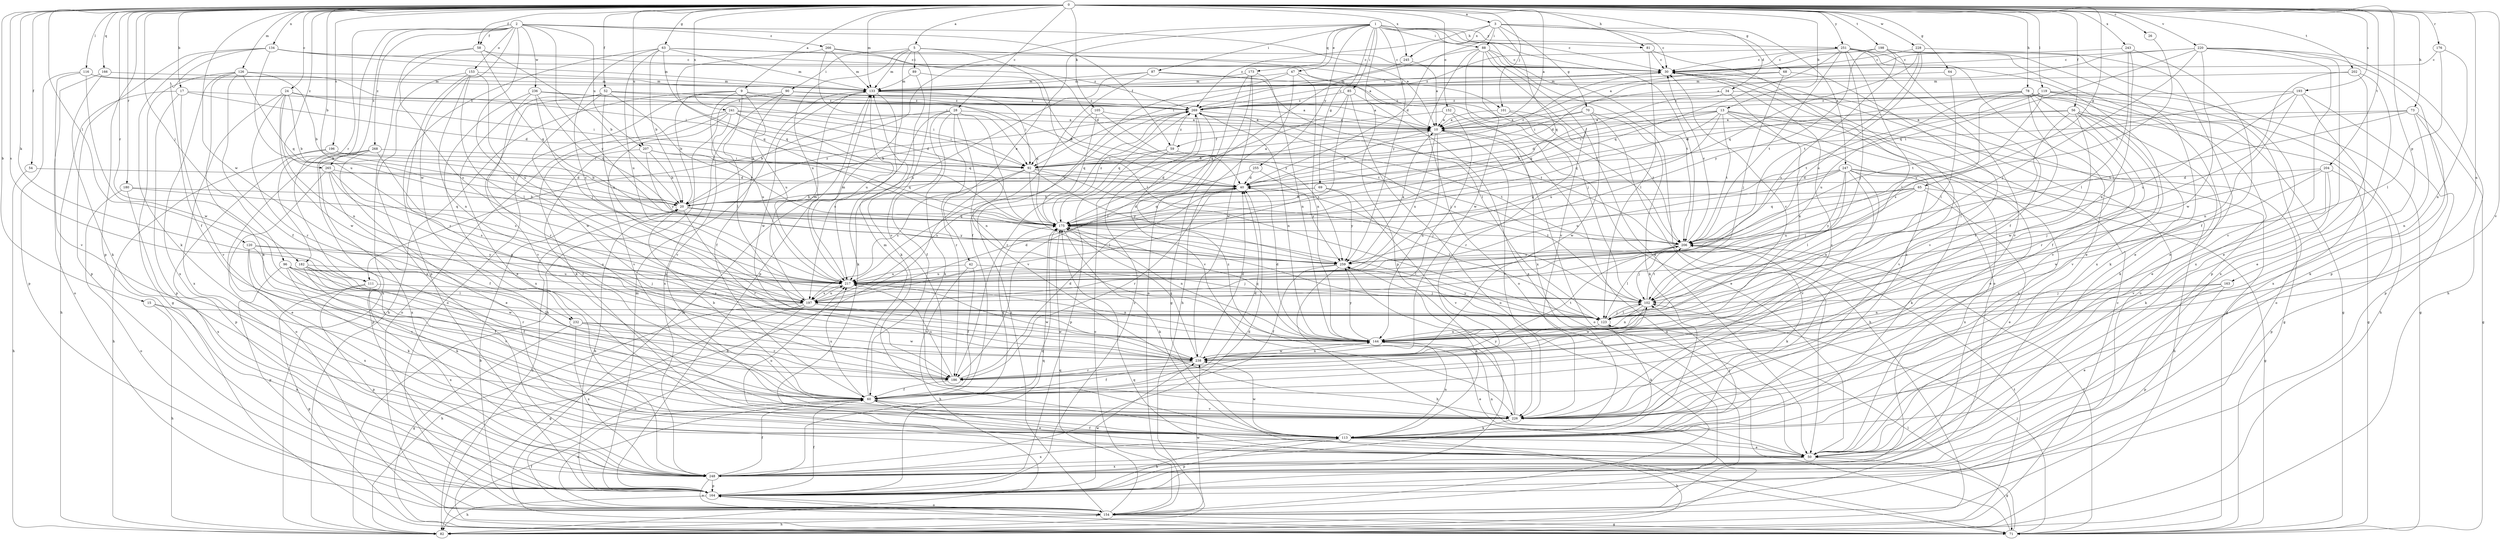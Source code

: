 strict digraph  {
0;
1;
2;
3;
5;
9;
10;
13;
15;
17;
20;
24;
26;
28;
30;
34;
40;
42;
47;
50;
52;
54;
56;
58;
59;
60;
63;
64;
65;
68;
69;
70;
71;
73;
78;
81;
82;
85;
87;
88;
89;
90;
92;
96;
101;
102;
105;
111;
113;
116;
119;
120;
123;
126;
133;
134;
144;
152;
153;
154;
163;
164;
166;
173;
175;
176;
180;
182;
186;
193;
196;
197;
198;
202;
204;
206;
207;
217;
220;
226;
228;
232;
236;
238;
241;
243;
245;
247;
248;
251;
255;
259;
265;
266;
268;
269;
0 -> 3  [label=a];
0 -> 5  [label=a];
0 -> 9  [label=a];
0 -> 10  [label=a];
0 -> 13  [label=b];
0 -> 15  [label=b];
0 -> 17  [label=b];
0 -> 20  [label=b];
0 -> 24  [label=c];
0 -> 26  [label=c];
0 -> 28  [label=c];
0 -> 52  [label=f];
0 -> 54  [label=f];
0 -> 56  [label=f];
0 -> 58  [label=f];
0 -> 63  [label=g];
0 -> 64  [label=g];
0 -> 65  [label=g];
0 -> 68  [label=g];
0 -> 73  [label=h];
0 -> 78  [label=h];
0 -> 81  [label=h];
0 -> 96  [label=j];
0 -> 101  [label=j];
0 -> 105  [label=k];
0 -> 111  [label=k];
0 -> 116  [label=l];
0 -> 119  [label=l];
0 -> 120  [label=l];
0 -> 126  [label=m];
0 -> 133  [label=m];
0 -> 134  [label=n];
0 -> 144  [label=n];
0 -> 152  [label=o];
0 -> 163  [label=p];
0 -> 164  [label=p];
0 -> 166  [label=q];
0 -> 176  [label=r];
0 -> 180  [label=r];
0 -> 182  [label=r];
0 -> 193  [label=s];
0 -> 196  [label=s];
0 -> 197  [label=s];
0 -> 198  [label=t];
0 -> 202  [label=t];
0 -> 204  [label=t];
0 -> 207  [label=u];
0 -> 220  [label=v];
0 -> 226  [label=v];
0 -> 228  [label=w];
0 -> 232  [label=w];
0 -> 241  [label=x];
0 -> 243  [label=x];
0 -> 245  [label=x];
0 -> 251  [label=y];
0 -> 265  [label=z];
1 -> 30  [label=c];
1 -> 42  [label=e];
1 -> 47  [label=e];
1 -> 50  [label=e];
1 -> 69  [label=g];
1 -> 81  [label=h];
1 -> 85  [label=i];
1 -> 87  [label=i];
1 -> 88  [label=i];
1 -> 111  [label=k];
1 -> 164  [label=p];
1 -> 173  [label=q];
1 -> 206  [label=t];
1 -> 251  [label=y];
1 -> 255  [label=y];
1 -> 259  [label=y];
2 -> 10  [label=a];
2 -> 58  [label=f];
2 -> 59  [label=f];
2 -> 111  [label=k];
2 -> 123  [label=l];
2 -> 153  [label=o];
2 -> 182  [label=r];
2 -> 207  [label=u];
2 -> 232  [label=w];
2 -> 236  [label=w];
2 -> 259  [label=y];
2 -> 265  [label=z];
2 -> 266  [label=z];
2 -> 268  [label=z];
3 -> 30  [label=c];
3 -> 34  [label=d];
3 -> 40  [label=d];
3 -> 70  [label=g];
3 -> 88  [label=i];
3 -> 175  [label=q];
3 -> 245  [label=x];
3 -> 247  [label=x];
3 -> 269  [label=z];
5 -> 89  [label=i];
5 -> 90  [label=i];
5 -> 101  [label=j];
5 -> 123  [label=l];
5 -> 133  [label=m];
5 -> 164  [label=p];
5 -> 217  [label=u];
5 -> 226  [label=v];
9 -> 20  [label=b];
9 -> 82  [label=h];
9 -> 123  [label=l];
9 -> 154  [label=o];
9 -> 175  [label=q];
9 -> 217  [label=u];
9 -> 226  [label=v];
9 -> 269  [label=z];
10 -> 40  [label=d];
10 -> 59  [label=f];
10 -> 144  [label=n];
10 -> 154  [label=o];
10 -> 217  [label=u];
10 -> 226  [label=v];
13 -> 10  [label=a];
13 -> 20  [label=b];
13 -> 40  [label=d];
13 -> 50  [label=e];
13 -> 71  [label=g];
13 -> 175  [label=q];
13 -> 206  [label=t];
13 -> 217  [label=u];
13 -> 226  [label=v];
13 -> 248  [label=x];
15 -> 82  [label=h];
15 -> 123  [label=l];
15 -> 248  [label=x];
17 -> 40  [label=d];
17 -> 82  [label=h];
17 -> 164  [label=p];
17 -> 226  [label=v];
17 -> 269  [label=z];
20 -> 175  [label=q];
20 -> 186  [label=r];
20 -> 259  [label=y];
20 -> 269  [label=z];
24 -> 20  [label=b];
24 -> 92  [label=i];
24 -> 144  [label=n];
24 -> 186  [label=r];
24 -> 238  [label=w];
24 -> 248  [label=x];
24 -> 269  [label=z];
26 -> 206  [label=t];
28 -> 10  [label=a];
28 -> 20  [label=b];
28 -> 60  [label=f];
28 -> 113  [label=k];
28 -> 144  [label=n];
28 -> 186  [label=r];
28 -> 197  [label=s];
28 -> 226  [label=v];
30 -> 133  [label=m];
30 -> 154  [label=o];
34 -> 71  [label=g];
34 -> 144  [label=n];
34 -> 175  [label=q];
34 -> 269  [label=z];
40 -> 20  [label=b];
40 -> 123  [label=l];
40 -> 186  [label=r];
42 -> 60  [label=f];
42 -> 82  [label=h];
42 -> 102  [label=j];
42 -> 217  [label=u];
47 -> 82  [label=h];
47 -> 133  [label=m];
47 -> 144  [label=n];
47 -> 206  [label=t];
47 -> 217  [label=u];
50 -> 60  [label=f];
50 -> 71  [label=g];
50 -> 144  [label=n];
50 -> 248  [label=x];
52 -> 10  [label=a];
52 -> 40  [label=d];
52 -> 217  [label=u];
52 -> 226  [label=v];
52 -> 238  [label=w];
52 -> 248  [label=x];
52 -> 259  [label=y];
52 -> 269  [label=z];
54 -> 40  [label=d];
54 -> 82  [label=h];
56 -> 10  [label=a];
56 -> 71  [label=g];
56 -> 92  [label=i];
56 -> 113  [label=k];
56 -> 123  [label=l];
56 -> 186  [label=r];
56 -> 226  [label=v];
56 -> 238  [label=w];
58 -> 20  [label=b];
58 -> 30  [label=c];
58 -> 82  [label=h];
58 -> 175  [label=q];
58 -> 197  [label=s];
59 -> 92  [label=i];
59 -> 154  [label=o];
59 -> 164  [label=p];
59 -> 206  [label=t];
59 -> 269  [label=z];
60 -> 20  [label=b];
60 -> 40  [label=d];
60 -> 50  [label=e];
60 -> 133  [label=m];
60 -> 154  [label=o];
60 -> 175  [label=q];
60 -> 217  [label=u];
60 -> 226  [label=v];
63 -> 20  [label=b];
63 -> 30  [label=c];
63 -> 133  [label=m];
63 -> 164  [label=p];
63 -> 175  [label=q];
63 -> 197  [label=s];
63 -> 217  [label=u];
63 -> 269  [label=z];
64 -> 123  [label=l];
64 -> 133  [label=m];
65 -> 20  [label=b];
65 -> 50  [label=e];
65 -> 71  [label=g];
65 -> 175  [label=q];
65 -> 217  [label=u];
65 -> 259  [label=y];
68 -> 40  [label=d];
68 -> 102  [label=j];
68 -> 133  [label=m];
68 -> 226  [label=v];
69 -> 20  [label=b];
69 -> 175  [label=q];
69 -> 226  [label=v];
69 -> 259  [label=y];
70 -> 10  [label=a];
70 -> 20  [label=b];
70 -> 82  [label=h];
70 -> 113  [label=k];
70 -> 238  [label=w];
71 -> 10  [label=a];
71 -> 20  [label=b];
71 -> 102  [label=j];
71 -> 123  [label=l];
71 -> 133  [label=m];
71 -> 164  [label=p];
71 -> 175  [label=q];
71 -> 206  [label=t];
73 -> 10  [label=a];
73 -> 71  [label=g];
73 -> 92  [label=i];
73 -> 113  [label=k];
73 -> 144  [label=n];
73 -> 206  [label=t];
78 -> 50  [label=e];
78 -> 60  [label=f];
78 -> 71  [label=g];
78 -> 92  [label=i];
78 -> 113  [label=k];
78 -> 186  [label=r];
78 -> 197  [label=s];
78 -> 217  [label=u];
78 -> 226  [label=v];
78 -> 269  [label=z];
81 -> 30  [label=c];
81 -> 123  [label=l];
81 -> 154  [label=o];
82 -> 30  [label=c];
82 -> 60  [label=f];
82 -> 206  [label=t];
85 -> 50  [label=e];
85 -> 154  [label=o];
85 -> 175  [label=q];
85 -> 197  [label=s];
85 -> 269  [label=z];
87 -> 60  [label=f];
87 -> 102  [label=j];
87 -> 123  [label=l];
87 -> 133  [label=m];
87 -> 217  [label=u];
88 -> 30  [label=c];
88 -> 50  [label=e];
88 -> 92  [label=i];
88 -> 154  [label=o];
88 -> 206  [label=t];
88 -> 226  [label=v];
88 -> 238  [label=w];
88 -> 248  [label=x];
89 -> 113  [label=k];
89 -> 133  [label=m];
89 -> 259  [label=y];
90 -> 10  [label=a];
90 -> 60  [label=f];
90 -> 82  [label=h];
90 -> 248  [label=x];
90 -> 269  [label=z];
92 -> 10  [label=a];
92 -> 30  [label=c];
92 -> 40  [label=d];
92 -> 82  [label=h];
92 -> 102  [label=j];
92 -> 123  [label=l];
92 -> 197  [label=s];
92 -> 259  [label=y];
96 -> 60  [label=f];
96 -> 102  [label=j];
96 -> 113  [label=k];
96 -> 123  [label=l];
96 -> 164  [label=p];
96 -> 186  [label=r];
96 -> 217  [label=u];
101 -> 10  [label=a];
101 -> 186  [label=r];
101 -> 206  [label=t];
102 -> 123  [label=l];
102 -> 144  [label=n];
102 -> 206  [label=t];
102 -> 238  [label=w];
105 -> 10  [label=a];
105 -> 92  [label=i];
105 -> 175  [label=q];
105 -> 206  [label=t];
111 -> 71  [label=g];
111 -> 164  [label=p];
111 -> 197  [label=s];
111 -> 248  [label=x];
113 -> 30  [label=c];
113 -> 50  [label=e];
113 -> 82  [label=h];
113 -> 102  [label=j];
113 -> 144  [label=n];
113 -> 164  [label=p];
113 -> 217  [label=u];
113 -> 238  [label=w];
113 -> 248  [label=x];
116 -> 92  [label=i];
116 -> 133  [label=m];
116 -> 164  [label=p];
116 -> 226  [label=v];
116 -> 238  [label=w];
119 -> 40  [label=d];
119 -> 71  [label=g];
119 -> 82  [label=h];
119 -> 154  [label=o];
119 -> 206  [label=t];
119 -> 259  [label=y];
119 -> 269  [label=z];
120 -> 186  [label=r];
120 -> 217  [label=u];
120 -> 226  [label=v];
120 -> 248  [label=x];
120 -> 259  [label=y];
123 -> 102  [label=j];
123 -> 113  [label=k];
123 -> 144  [label=n];
123 -> 259  [label=y];
126 -> 20  [label=b];
126 -> 60  [label=f];
126 -> 71  [label=g];
126 -> 113  [label=k];
126 -> 133  [label=m];
126 -> 175  [label=q];
126 -> 248  [label=x];
133 -> 30  [label=c];
133 -> 92  [label=i];
133 -> 113  [label=k];
133 -> 217  [label=u];
133 -> 238  [label=w];
133 -> 269  [label=z];
134 -> 10  [label=a];
134 -> 30  [label=c];
134 -> 60  [label=f];
134 -> 113  [label=k];
134 -> 133  [label=m];
134 -> 164  [label=p];
134 -> 217  [label=u];
144 -> 30  [label=c];
144 -> 40  [label=d];
144 -> 50  [label=e];
144 -> 175  [label=q];
144 -> 238  [label=w];
144 -> 259  [label=y];
152 -> 10  [label=a];
152 -> 20  [label=b];
152 -> 50  [label=e];
152 -> 197  [label=s];
153 -> 123  [label=l];
153 -> 133  [label=m];
153 -> 144  [label=n];
153 -> 186  [label=r];
153 -> 217  [label=u];
153 -> 248  [label=x];
154 -> 20  [label=b];
154 -> 71  [label=g];
154 -> 82  [label=h];
154 -> 175  [label=q];
154 -> 238  [label=w];
154 -> 269  [label=z];
163 -> 50  [label=e];
163 -> 102  [label=j];
163 -> 144  [label=n];
163 -> 164  [label=p];
164 -> 20  [label=b];
164 -> 60  [label=f];
164 -> 82  [label=h];
164 -> 113  [label=k];
164 -> 133  [label=m];
164 -> 154  [label=o];
164 -> 175  [label=q];
164 -> 238  [label=w];
164 -> 269  [label=z];
166 -> 113  [label=k];
166 -> 133  [label=m];
166 -> 154  [label=o];
173 -> 71  [label=g];
173 -> 133  [label=m];
173 -> 144  [label=n];
173 -> 154  [label=o];
173 -> 238  [label=w];
175 -> 40  [label=d];
175 -> 113  [label=k];
175 -> 123  [label=l];
175 -> 144  [label=n];
175 -> 206  [label=t];
175 -> 269  [label=z];
176 -> 30  [label=c];
176 -> 123  [label=l];
176 -> 144  [label=n];
180 -> 20  [label=b];
180 -> 154  [label=o];
180 -> 175  [label=q];
180 -> 248  [label=x];
182 -> 60  [label=f];
182 -> 113  [label=k];
182 -> 217  [label=u];
182 -> 226  [label=v];
182 -> 238  [label=w];
186 -> 40  [label=d];
186 -> 60  [label=f];
186 -> 102  [label=j];
186 -> 217  [label=u];
193 -> 144  [label=n];
193 -> 164  [label=p];
193 -> 206  [label=t];
193 -> 217  [label=u];
193 -> 248  [label=x];
193 -> 269  [label=z];
196 -> 20  [label=b];
196 -> 82  [label=h];
196 -> 92  [label=i];
196 -> 164  [label=p];
197 -> 40  [label=d];
197 -> 71  [label=g];
197 -> 82  [label=h];
197 -> 133  [label=m];
197 -> 154  [label=o];
197 -> 217  [label=u];
197 -> 238  [label=w];
198 -> 10  [label=a];
198 -> 30  [label=c];
198 -> 50  [label=e];
198 -> 60  [label=f];
198 -> 197  [label=s];
198 -> 248  [label=x];
198 -> 259  [label=y];
202 -> 50  [label=e];
202 -> 123  [label=l];
202 -> 133  [label=m];
202 -> 248  [label=x];
204 -> 40  [label=d];
204 -> 102  [label=j];
204 -> 113  [label=k];
204 -> 164  [label=p];
204 -> 226  [label=v];
204 -> 238  [label=w];
206 -> 30  [label=c];
206 -> 102  [label=j];
206 -> 113  [label=k];
206 -> 123  [label=l];
206 -> 259  [label=y];
207 -> 20  [label=b];
207 -> 60  [label=f];
207 -> 92  [label=i];
207 -> 175  [label=q];
207 -> 259  [label=y];
217 -> 102  [label=j];
217 -> 133  [label=m];
217 -> 144  [label=n];
217 -> 197  [label=s];
217 -> 238  [label=w];
220 -> 10  [label=a];
220 -> 30  [label=c];
220 -> 50  [label=e];
220 -> 82  [label=h];
220 -> 102  [label=j];
220 -> 164  [label=p];
220 -> 175  [label=q];
220 -> 226  [label=v];
220 -> 238  [label=w];
226 -> 30  [label=c];
226 -> 113  [label=k];
226 -> 259  [label=y];
226 -> 269  [label=z];
228 -> 30  [label=c];
228 -> 50  [label=e];
228 -> 175  [label=q];
228 -> 206  [label=t];
228 -> 217  [label=u];
232 -> 71  [label=g];
232 -> 144  [label=n];
232 -> 186  [label=r];
232 -> 238  [label=w];
232 -> 248  [label=x];
236 -> 50  [label=e];
236 -> 92  [label=i];
236 -> 102  [label=j];
236 -> 175  [label=q];
236 -> 186  [label=r];
236 -> 269  [label=z];
238 -> 40  [label=d];
238 -> 60  [label=f];
238 -> 144  [label=n];
238 -> 175  [label=q];
238 -> 186  [label=r];
238 -> 206  [label=t];
241 -> 10  [label=a];
241 -> 40  [label=d];
241 -> 92  [label=i];
241 -> 113  [label=k];
241 -> 154  [label=o];
241 -> 175  [label=q];
241 -> 217  [label=u];
241 -> 226  [label=v];
243 -> 30  [label=c];
243 -> 60  [label=f];
243 -> 123  [label=l];
243 -> 144  [label=n];
245 -> 10  [label=a];
245 -> 186  [label=r];
247 -> 40  [label=d];
247 -> 82  [label=h];
247 -> 102  [label=j];
247 -> 113  [label=k];
247 -> 123  [label=l];
247 -> 144  [label=n];
247 -> 175  [label=q];
247 -> 217  [label=u];
247 -> 226  [label=v];
247 -> 248  [label=x];
248 -> 40  [label=d];
248 -> 60  [label=f];
248 -> 154  [label=o];
248 -> 164  [label=p];
248 -> 175  [label=q];
251 -> 30  [label=c];
251 -> 50  [label=e];
251 -> 102  [label=j];
251 -> 123  [label=l];
251 -> 164  [label=p];
251 -> 175  [label=q];
251 -> 206  [label=t];
251 -> 226  [label=v];
251 -> 248  [label=x];
251 -> 269  [label=z];
255 -> 40  [label=d];
255 -> 197  [label=s];
255 -> 259  [label=y];
259 -> 10  [label=a];
259 -> 60  [label=f];
259 -> 82  [label=h];
259 -> 113  [label=k];
259 -> 217  [label=u];
265 -> 40  [label=d];
265 -> 50  [label=e];
265 -> 60  [label=f];
265 -> 144  [label=n];
265 -> 197  [label=s];
266 -> 30  [label=c];
266 -> 40  [label=d];
266 -> 92  [label=i];
266 -> 133  [label=m];
266 -> 175  [label=q];
268 -> 50  [label=e];
268 -> 92  [label=i];
268 -> 154  [label=o];
268 -> 164  [label=p];
268 -> 197  [label=s];
268 -> 248  [label=x];
269 -> 10  [label=a];
269 -> 30  [label=c];
269 -> 102  [label=j];
269 -> 144  [label=n];
269 -> 175  [label=q];
269 -> 186  [label=r];
269 -> 206  [label=t];
269 -> 226  [label=v];
}
